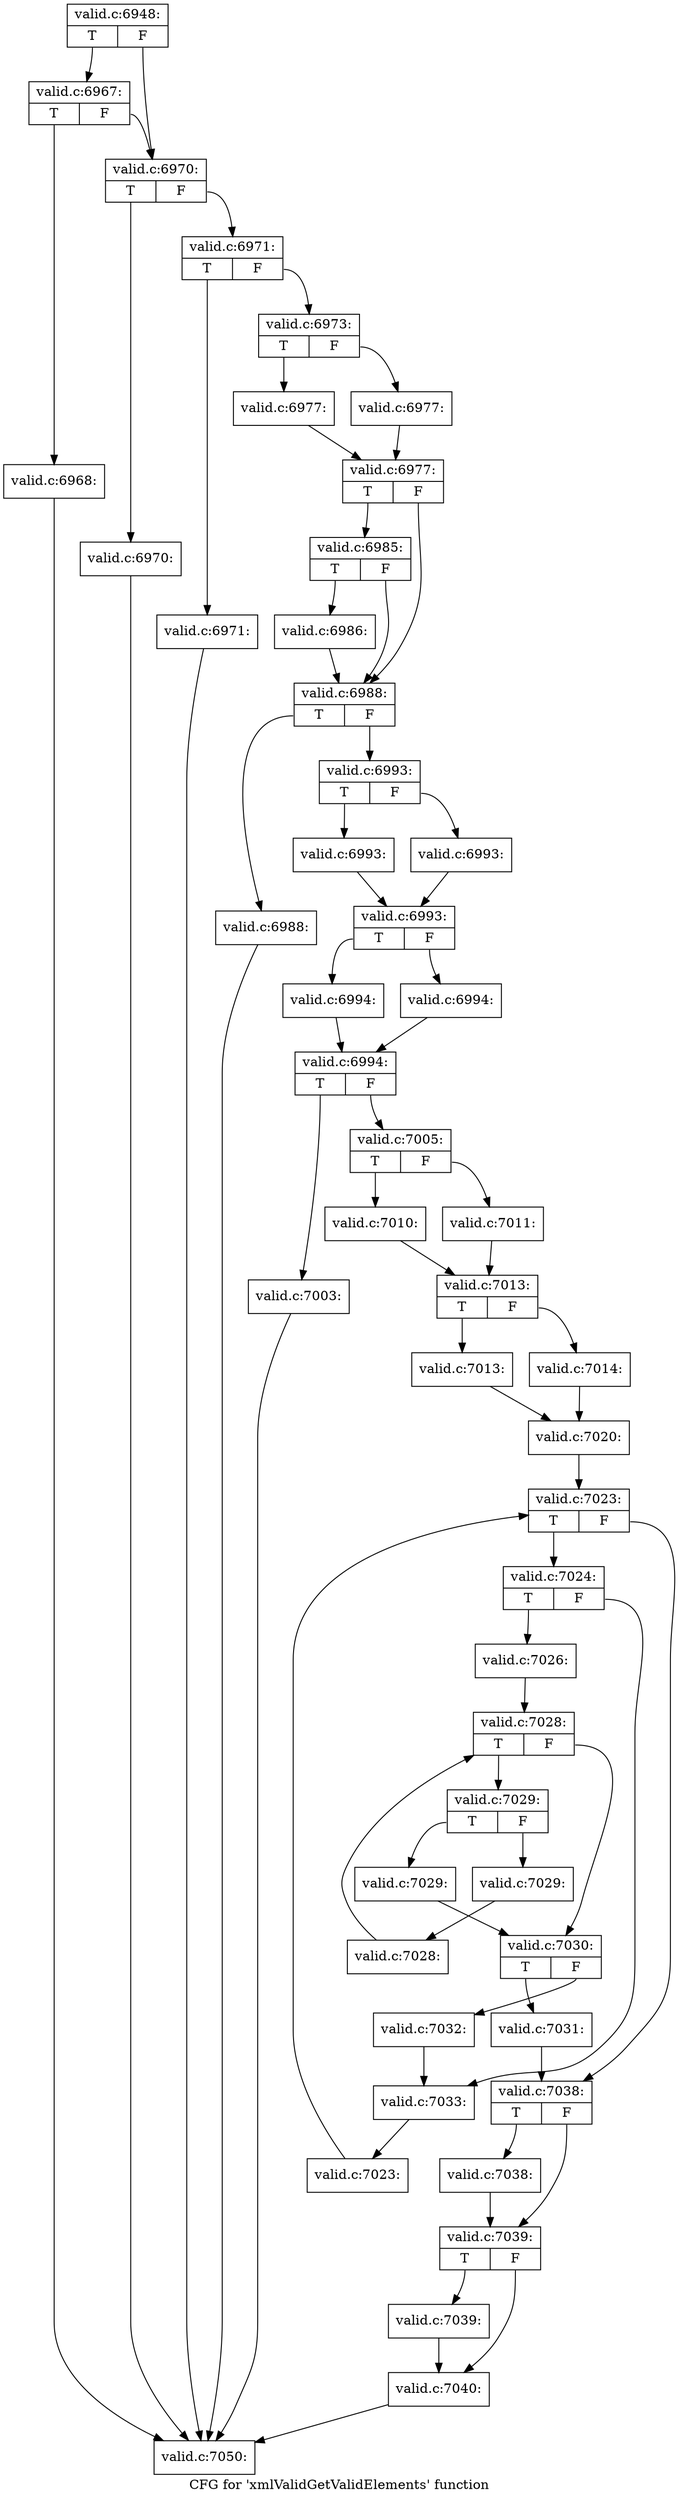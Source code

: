 digraph "CFG for 'xmlValidGetValidElements' function" {
	label="CFG for 'xmlValidGetValidElements' function";

	Node0x4f46a00 [shape=record,label="{valid.c:6948:|{<s0>T|<s1>F}}"];
	Node0x4f46a00:s0 -> Node0x5215860;
	Node0x4f46a00:s1 -> Node0x5215810;
	Node0x5215860 [shape=record,label="{valid.c:6967:|{<s0>T|<s1>F}}"];
	Node0x5215860:s0 -> Node0x52157c0;
	Node0x5215860:s1 -> Node0x5215810;
	Node0x52157c0 [shape=record,label="{valid.c:6968:}"];
	Node0x52157c0 -> Node0x4c3c3a0;
	Node0x5215810 [shape=record,label="{valid.c:6970:|{<s0>T|<s1>F}}"];
	Node0x5215810:s0 -> Node0x5215f50;
	Node0x5215810:s1 -> Node0x5215fa0;
	Node0x5215f50 [shape=record,label="{valid.c:6970:}"];
	Node0x5215f50 -> Node0x4c3c3a0;
	Node0x5215fa0 [shape=record,label="{valid.c:6971:|{<s0>T|<s1>F}}"];
	Node0x5215fa0:s0 -> Node0x5216460;
	Node0x5215fa0:s1 -> Node0x52164b0;
	Node0x5216460 [shape=record,label="{valid.c:6971:}"];
	Node0x5216460 -> Node0x4c3c3a0;
	Node0x52164b0 [shape=record,label="{valid.c:6973:|{<s0>T|<s1>F}}"];
	Node0x52164b0:s0 -> Node0x5207500;
	Node0x52164b0:s1 -> Node0x5217380;
	Node0x5207500 [shape=record,label="{valid.c:6977:}"];
	Node0x5207500 -> Node0x5217740;
	Node0x5217380 [shape=record,label="{valid.c:6977:}"];
	Node0x5217380 -> Node0x5217740;
	Node0x5217740 [shape=record,label="{valid.c:6977:|{<s0>T|<s1>F}}"];
	Node0x5217740:s0 -> Node0x52183d0;
	Node0x5217740:s1 -> Node0x5218380;
	Node0x52183d0 [shape=record,label="{valid.c:6985:|{<s0>T|<s1>F}}"];
	Node0x52183d0:s0 -> Node0x5218330;
	Node0x52183d0:s1 -> Node0x5218380;
	Node0x5218330 [shape=record,label="{valid.c:6986:}"];
	Node0x5218330 -> Node0x5218380;
	Node0x5218380 [shape=record,label="{valid.c:6988:|{<s0>T|<s1>F}}"];
	Node0x5218380:s0 -> Node0x5219230;
	Node0x5218380:s1 -> Node0x5219280;
	Node0x5219230 [shape=record,label="{valid.c:6988:}"];
	Node0x5219230 -> Node0x4c3c3a0;
	Node0x5219280 [shape=record,label="{valid.c:6993:|{<s0>T|<s1>F}}"];
	Node0x5219280:s0 -> Node0x5219730;
	Node0x5219280:s1 -> Node0x5219780;
	Node0x5219730 [shape=record,label="{valid.c:6993:}"];
	Node0x5219730 -> Node0x52197d0;
	Node0x5219780 [shape=record,label="{valid.c:6993:}"];
	Node0x5219780 -> Node0x52197d0;
	Node0x52197d0 [shape=record,label="{valid.c:6993:|{<s0>T|<s1>F}}"];
	Node0x52197d0:s0 -> Node0x5219e00;
	Node0x52197d0:s1 -> Node0x5219e50;
	Node0x5219e00 [shape=record,label="{valid.c:6994:}"];
	Node0x5219e00 -> Node0x5219ea0;
	Node0x5219e50 [shape=record,label="{valid.c:6994:}"];
	Node0x5219e50 -> Node0x5219ea0;
	Node0x5219ea0 [shape=record,label="{valid.c:6994:|{<s0>T|<s1>F}}"];
	Node0x5219ea0:s0 -> Node0x521be60;
	Node0x5219ea0:s1 -> Node0x5216f20;
	Node0x521be60 [shape=record,label="{valid.c:7003:}"];
	Node0x521be60 -> Node0x4c3c3a0;
	Node0x5216f20 [shape=record,label="{valid.c:7005:|{<s0>T|<s1>F}}"];
	Node0x5216f20:s0 -> Node0x521c190;
	Node0x5216f20:s1 -> Node0x521d2a0;
	Node0x521c190 [shape=record,label="{valid.c:7010:}"];
	Node0x521c190 -> Node0x521d250;
	Node0x521d2a0 [shape=record,label="{valid.c:7011:}"];
	Node0x521d2a0 -> Node0x521d250;
	Node0x521d250 [shape=record,label="{valid.c:7013:|{<s0>T|<s1>F}}"];
	Node0x521d250:s0 -> Node0x521daf0;
	Node0x521d250:s1 -> Node0x521db90;
	Node0x521daf0 [shape=record,label="{valid.c:7013:}"];
	Node0x521daf0 -> Node0x521db40;
	Node0x521db90 [shape=record,label="{valid.c:7014:}"];
	Node0x521db90 -> Node0x521db40;
	Node0x521db40 [shape=record,label="{valid.c:7020:}"];
	Node0x521db40 -> Node0x521ea10;
	Node0x521ea10 [shape=record,label="{valid.c:7023:|{<s0>T|<s1>F}}"];
	Node0x521ea10:s0 -> Node0x521ec70;
	Node0x521ea10:s1 -> Node0x521e8b0;
	Node0x521ec70 [shape=record,label="{valid.c:7024:|{<s0>T|<s1>F}}"];
	Node0x521ec70:s0 -> Node0x521f2e0;
	Node0x521ec70:s1 -> Node0x521f330;
	Node0x521f2e0 [shape=record,label="{valid.c:7026:}"];
	Node0x521f2e0 -> Node0x521fcc0;
	Node0x521fcc0 [shape=record,label="{valid.c:7028:|{<s0>T|<s1>F}}"];
	Node0x521fcc0:s0 -> Node0x521ff20;
	Node0x521fcc0:s1 -> Node0x521fb60;
	Node0x521ff20 [shape=record,label="{valid.c:7029:|{<s0>T|<s1>F}}"];
	Node0x521ff20:s0 -> Node0x5220210;
	Node0x521ff20:s1 -> Node0x5220260;
	Node0x5220210 [shape=record,label="{valid.c:7029:}"];
	Node0x5220210 -> Node0x521fb60;
	Node0x5220260 [shape=record,label="{valid.c:7029:}"];
	Node0x5220260 -> Node0x521fed0;
	Node0x521fed0 [shape=record,label="{valid.c:7028:}"];
	Node0x521fed0 -> Node0x521fcc0;
	Node0x521fb60 [shape=record,label="{valid.c:7030:|{<s0>T|<s1>F}}"];
	Node0x521fb60:s0 -> Node0x5221280;
	Node0x521fb60:s1 -> Node0x52212d0;
	Node0x5221280 [shape=record,label="{valid.c:7031:}"];
	Node0x5221280 -> Node0x521e8b0;
	Node0x52212d0 [shape=record,label="{valid.c:7032:}"];
	Node0x52212d0 -> Node0x521f330;
	Node0x521f330 [shape=record,label="{valid.c:7033:}"];
	Node0x521f330 -> Node0x521ec20;
	Node0x521ec20 [shape=record,label="{valid.c:7023:}"];
	Node0x521ec20 -> Node0x521ea10;
	Node0x521e8b0 [shape=record,label="{valid.c:7038:|{<s0>T|<s1>F}}"];
	Node0x521e8b0:s0 -> Node0x5221ad0;
	Node0x521e8b0:s1 -> Node0x5221b20;
	Node0x5221ad0 [shape=record,label="{valid.c:7038:}"];
	Node0x5221ad0 -> Node0x5221b20;
	Node0x5221b20 [shape=record,label="{valid.c:7039:|{<s0>T|<s1>F}}"];
	Node0x5221b20:s0 -> Node0x5222070;
	Node0x5221b20:s1 -> Node0x52220c0;
	Node0x5222070 [shape=record,label="{valid.c:7039:}"];
	Node0x5222070 -> Node0x52220c0;
	Node0x52220c0 [shape=record,label="{valid.c:7040:}"];
	Node0x52220c0 -> Node0x4c3c3a0;
	Node0x4c3c3a0 [shape=record,label="{valid.c:7050:}"];
}
